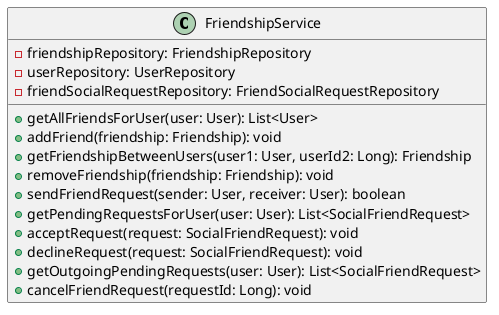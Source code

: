 @startuml

class FriendshipService {
  - friendshipRepository: FriendshipRepository
  - userRepository: UserRepository
  - friendSocialRequestRepository: FriendSocialRequestRepository
  + getAllFriendsForUser(user: User): List<User>
  + addFriend(friendship: Friendship): void
  + getFriendshipBetweenUsers(user1: User, userId2: Long): Friendship
  + removeFriendship(friendship: Friendship): void
  + sendFriendRequest(sender: User, receiver: User): boolean
  + getPendingRequestsForUser(user: User): List<SocialFriendRequest>
  + acceptRequest(request: SocialFriendRequest): void
  + declineRequest(request: SocialFriendRequest): void
  + getOutgoingPendingRequests(user: User): List<SocialFriendRequest>
  + cancelFriendRequest(requestId: Long): void
}

@enduml
